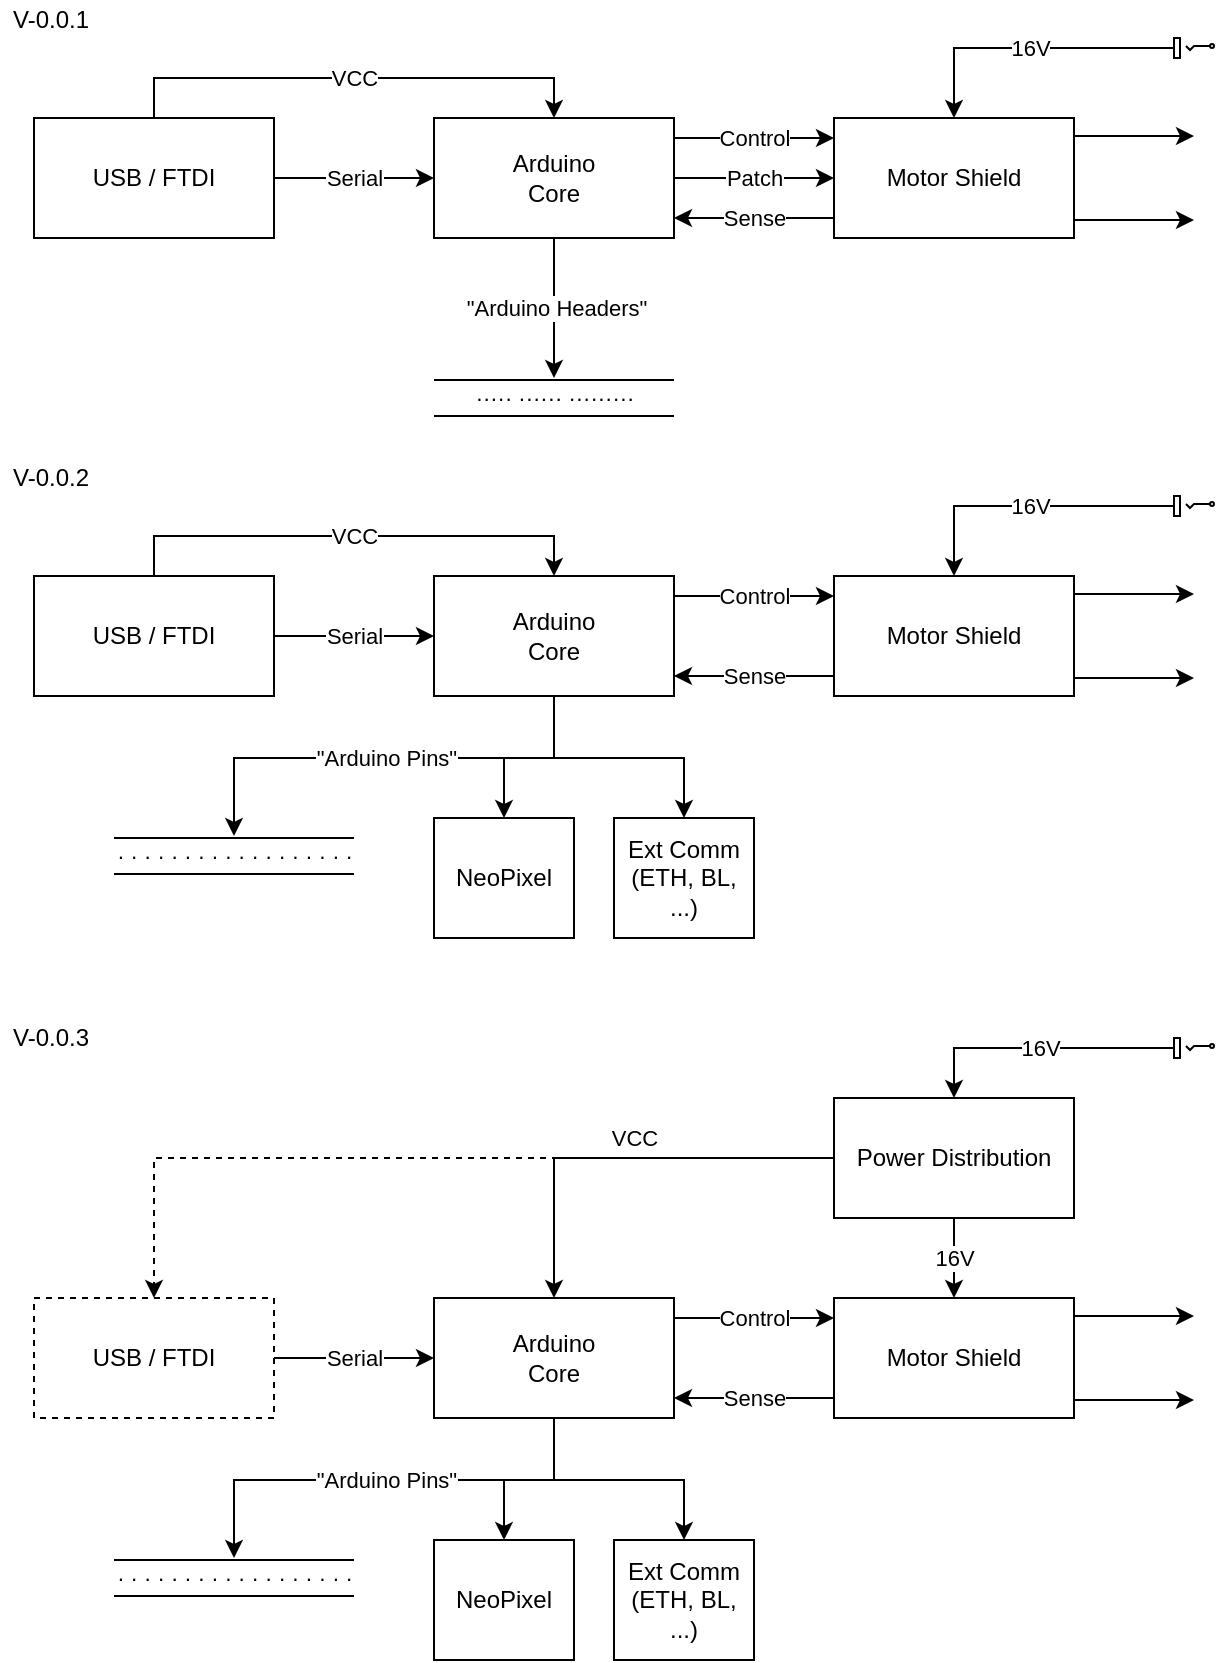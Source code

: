 <mxfile version="12.9.14" type="google"><diagram id="dH4R2vwNsgE4pY0xDJH8" name="Page-1"><mxGraphModel dx="231" dy="305" grid="1" gridSize="10" guides="1" tooltips="1" connect="1" arrows="1" fold="1" page="1" pageScale="1" pageWidth="827" pageHeight="1169" math="0" shadow="0"><root><mxCell id="0"/><mxCell id="1" parent="0"/><mxCell id="KCm0bXVr33YD4k3ZJ-7n-5" value="VCC" style="edgeStyle=orthogonalEdgeStyle;rounded=0;orthogonalLoop=1;jettySize=auto;html=1;entryX=0.5;entryY=0;entryDx=0;entryDy=0;" edge="1" parent="1" source="KCm0bXVr33YD4k3ZJ-7n-1" target="KCm0bXVr33YD4k3ZJ-7n-2"><mxGeometry relative="1" as="geometry"><Array as="points"><mxPoint x="100" y="60"/><mxPoint x="300" y="60"/></Array></mxGeometry></mxCell><mxCell id="KCm0bXVr33YD4k3ZJ-7n-6" value="Serial" style="edgeStyle=orthogonalEdgeStyle;rounded=0;orthogonalLoop=1;jettySize=auto;html=1;" edge="1" parent="1" source="KCm0bXVr33YD4k3ZJ-7n-1" target="KCm0bXVr33YD4k3ZJ-7n-2"><mxGeometry relative="1" as="geometry"/></mxCell><mxCell id="KCm0bXVr33YD4k3ZJ-7n-1" value="USB / FTDI" style="rounded=0;whiteSpace=wrap;html=1;" vertex="1" parent="1"><mxGeometry x="40" y="80" width="120" height="60" as="geometry"/></mxCell><mxCell id="KCm0bXVr33YD4k3ZJ-7n-7" value="Control" style="edgeStyle=orthogonalEdgeStyle;rounded=0;orthogonalLoop=1;jettySize=auto;html=1;" edge="1" parent="1" source="KCm0bXVr33YD4k3ZJ-7n-2" target="KCm0bXVr33YD4k3ZJ-7n-3"><mxGeometry relative="1" as="geometry"><Array as="points"><mxPoint x="400" y="90"/><mxPoint x="400" y="90"/></Array></mxGeometry></mxCell><mxCell id="KCm0bXVr33YD4k3ZJ-7n-16" value="&quot;Arduino Headers&quot;" style="edgeStyle=orthogonalEdgeStyle;rounded=0;orthogonalLoop=1;jettySize=auto;html=1;" edge="1" parent="1" source="KCm0bXVr33YD4k3ZJ-7n-2"><mxGeometry relative="1" as="geometry"><mxPoint x="300" y="210" as="targetPoint"/></mxGeometry></mxCell><mxCell id="KCm0bXVr33YD4k3ZJ-7n-18" value="Patch" style="edgeStyle=orthogonalEdgeStyle;rounded=0;orthogonalLoop=1;jettySize=auto;html=1;" edge="1" parent="1" source="KCm0bXVr33YD4k3ZJ-7n-2" target="KCm0bXVr33YD4k3ZJ-7n-3"><mxGeometry relative="1" as="geometry"/></mxCell><mxCell id="KCm0bXVr33YD4k3ZJ-7n-2" value="Arduino&lt;br&gt;Core" style="rounded=0;whiteSpace=wrap;html=1;" vertex="1" parent="1"><mxGeometry x="240" y="80" width="120" height="60" as="geometry"/></mxCell><mxCell id="KCm0bXVr33YD4k3ZJ-7n-8" value="Sense" style="edgeStyle=orthogonalEdgeStyle;rounded=0;orthogonalLoop=1;jettySize=auto;html=1;" edge="1" parent="1" source="KCm0bXVr33YD4k3ZJ-7n-3" target="KCm0bXVr33YD4k3ZJ-7n-2"><mxGeometry relative="1" as="geometry"><Array as="points"><mxPoint x="420" y="130"/><mxPoint x="420" y="130"/></Array></mxGeometry></mxCell><mxCell id="KCm0bXVr33YD4k3ZJ-7n-13" style="edgeStyle=orthogonalEdgeStyle;rounded=0;orthogonalLoop=1;jettySize=auto;html=1;" edge="1" parent="1" source="KCm0bXVr33YD4k3ZJ-7n-3" target="KCm0bXVr33YD4k3ZJ-7n-11"><mxGeometry relative="1" as="geometry"><Array as="points"><mxPoint x="580" y="89"/><mxPoint x="580" y="89"/></Array></mxGeometry></mxCell><mxCell id="KCm0bXVr33YD4k3ZJ-7n-14" style="edgeStyle=orthogonalEdgeStyle;rounded=0;orthogonalLoop=1;jettySize=auto;html=1;" edge="1" parent="1" source="KCm0bXVr33YD4k3ZJ-7n-3" target="KCm0bXVr33YD4k3ZJ-7n-12"><mxGeometry relative="1" as="geometry"><Array as="points"><mxPoint x="580" y="131"/><mxPoint x="580" y="131"/></Array></mxGeometry></mxCell><mxCell id="KCm0bXVr33YD4k3ZJ-7n-3" value="Motor Shield" style="rounded=0;whiteSpace=wrap;html=1;" vertex="1" parent="1"><mxGeometry x="440" y="80" width="120" height="60" as="geometry"/></mxCell><mxCell id="KCm0bXVr33YD4k3ZJ-7n-10" value="16V" style="edgeStyle=orthogonalEdgeStyle;rounded=0;orthogonalLoop=1;jettySize=auto;html=1;" edge="1" parent="1" source="KCm0bXVr33YD4k3ZJ-7n-9" target="KCm0bXVr33YD4k3ZJ-7n-3"><mxGeometry relative="1" as="geometry"/></mxCell><mxCell id="KCm0bXVr33YD4k3ZJ-7n-9" value="" style="pointerEvents=1;verticalLabelPosition=bottom;shadow=0;dashed=0;align=center;html=1;verticalAlign=top;shape=mxgraph.electrical.miscellaneous.2_conductor_jack" vertex="1" parent="1"><mxGeometry x="610" y="40" width="20" height="10" as="geometry"/></mxCell><mxCell id="KCm0bXVr33YD4k3ZJ-7n-11" value="" style="shape=image;html=1;verticalAlign=top;verticalLabelPosition=bottom;labelBackgroundColor=#ffffff;imageAspect=0;aspect=fixed;image=https://cdn4.iconfinder.com/data/icons/transportation-190/1000/traffic_train_front_transit_tram_transport_train_track-128.png" vertex="1" parent="1"><mxGeometry x="620" y="80" width="18" height="18" as="geometry"/></mxCell><mxCell id="KCm0bXVr33YD4k3ZJ-7n-12" value="" style="shape=image;html=1;verticalAlign=top;verticalLabelPosition=bottom;labelBackgroundColor=#ffffff;imageAspect=0;aspect=fixed;image=https://cdn4.iconfinder.com/data/icons/transportation-190/1000/traffic_train_front_transit_tram_transport_train_track-128.png" vertex="1" parent="1"><mxGeometry x="620" y="122" width="18" height="18" as="geometry"/></mxCell><mxCell id="KCm0bXVr33YD4k3ZJ-7n-15" value="····· ······ ·········" style="shape=link;html=1;width=18;" edge="1" parent="1"><mxGeometry width="50" height="50" relative="1" as="geometry"><mxPoint x="240" y="220" as="sourcePoint"/><mxPoint x="360" y="220" as="targetPoint"/></mxGeometry></mxCell><mxCell id="KCm0bXVr33YD4k3ZJ-7n-17" value="V-0.0.1" style="text;html=1;align=center;verticalAlign=middle;resizable=0;points=[];autosize=1;" vertex="1" parent="1"><mxGeometry x="23" y="21" width="50" height="20" as="geometry"/></mxCell><mxCell id="KCm0bXVr33YD4k3ZJ-7n-19" value="VCC" style="edgeStyle=orthogonalEdgeStyle;rounded=0;orthogonalLoop=1;jettySize=auto;html=1;entryX=0.5;entryY=0;entryDx=0;entryDy=0;" edge="1" parent="1" source="KCm0bXVr33YD4k3ZJ-7n-21" target="KCm0bXVr33YD4k3ZJ-7n-25"><mxGeometry relative="1" as="geometry"><Array as="points"><mxPoint x="100" y="289"/><mxPoint x="300" y="289"/></Array></mxGeometry></mxCell><mxCell id="KCm0bXVr33YD4k3ZJ-7n-20" value="Serial" style="edgeStyle=orthogonalEdgeStyle;rounded=0;orthogonalLoop=1;jettySize=auto;html=1;" edge="1" parent="1" source="KCm0bXVr33YD4k3ZJ-7n-21" target="KCm0bXVr33YD4k3ZJ-7n-25"><mxGeometry relative="1" as="geometry"/></mxCell><mxCell id="KCm0bXVr33YD4k3ZJ-7n-21" value="USB / FTDI" style="rounded=0;whiteSpace=wrap;html=1;" vertex="1" parent="1"><mxGeometry x="40" y="309" width="120" height="60" as="geometry"/></mxCell><mxCell id="KCm0bXVr33YD4k3ZJ-7n-22" value="Control" style="edgeStyle=orthogonalEdgeStyle;rounded=0;orthogonalLoop=1;jettySize=auto;html=1;" edge="1" parent="1" source="KCm0bXVr33YD4k3ZJ-7n-25" target="KCm0bXVr33YD4k3ZJ-7n-29"><mxGeometry relative="1" as="geometry"><Array as="points"><mxPoint x="400" y="319"/><mxPoint x="400" y="319"/></Array></mxGeometry></mxCell><mxCell id="KCm0bXVr33YD4k3ZJ-7n-23" value="&quot;Arduino Pins&quot;" style="edgeStyle=orthogonalEdgeStyle;rounded=0;orthogonalLoop=1;jettySize=auto;html=1;" edge="1" parent="1" source="KCm0bXVr33YD4k3ZJ-7n-25"><mxGeometry relative="1" as="geometry"><mxPoint x="140" y="439" as="targetPoint"/><Array as="points"><mxPoint x="300" y="400"/><mxPoint x="140" y="400"/></Array></mxGeometry></mxCell><mxCell id="KCm0bXVr33YD4k3ZJ-7n-38" style="edgeStyle=orthogonalEdgeStyle;rounded=0;orthogonalLoop=1;jettySize=auto;html=1;entryX=0.5;entryY=0;entryDx=0;entryDy=0;" edge="1" parent="1" source="KCm0bXVr33YD4k3ZJ-7n-25" target="KCm0bXVr33YD4k3ZJ-7n-37"><mxGeometry relative="1" as="geometry"><Array as="points"><mxPoint x="300" y="400"/><mxPoint x="365" y="400"/></Array></mxGeometry></mxCell><mxCell id="KCm0bXVr33YD4k3ZJ-7n-39" style="edgeStyle=orthogonalEdgeStyle;rounded=0;orthogonalLoop=1;jettySize=auto;html=1;" edge="1" parent="1" source="KCm0bXVr33YD4k3ZJ-7n-25" target="KCm0bXVr33YD4k3ZJ-7n-36"><mxGeometry relative="1" as="geometry"><Array as="points"><mxPoint x="300" y="400"/><mxPoint x="275" y="400"/></Array></mxGeometry></mxCell><mxCell id="KCm0bXVr33YD4k3ZJ-7n-25" value="Arduino&lt;br&gt;Core" style="rounded=0;whiteSpace=wrap;html=1;" vertex="1" parent="1"><mxGeometry x="240" y="309" width="120" height="60" as="geometry"/></mxCell><mxCell id="KCm0bXVr33YD4k3ZJ-7n-26" value="Sense" style="edgeStyle=orthogonalEdgeStyle;rounded=0;orthogonalLoop=1;jettySize=auto;html=1;" edge="1" parent="1" source="KCm0bXVr33YD4k3ZJ-7n-29" target="KCm0bXVr33YD4k3ZJ-7n-25"><mxGeometry relative="1" as="geometry"><Array as="points"><mxPoint x="420" y="359"/><mxPoint x="420" y="359"/></Array></mxGeometry></mxCell><mxCell id="KCm0bXVr33YD4k3ZJ-7n-27" style="edgeStyle=orthogonalEdgeStyle;rounded=0;orthogonalLoop=1;jettySize=auto;html=1;" edge="1" parent="1" source="KCm0bXVr33YD4k3ZJ-7n-29" target="KCm0bXVr33YD4k3ZJ-7n-32"><mxGeometry relative="1" as="geometry"><Array as="points"><mxPoint x="580" y="318"/><mxPoint x="580" y="318"/></Array></mxGeometry></mxCell><mxCell id="KCm0bXVr33YD4k3ZJ-7n-28" style="edgeStyle=orthogonalEdgeStyle;rounded=0;orthogonalLoop=1;jettySize=auto;html=1;" edge="1" parent="1" source="KCm0bXVr33YD4k3ZJ-7n-29" target="KCm0bXVr33YD4k3ZJ-7n-33"><mxGeometry relative="1" as="geometry"><Array as="points"><mxPoint x="580" y="360"/><mxPoint x="580" y="360"/></Array></mxGeometry></mxCell><mxCell id="KCm0bXVr33YD4k3ZJ-7n-29" value="Motor Shield" style="rounded=0;whiteSpace=wrap;html=1;" vertex="1" parent="1"><mxGeometry x="440" y="309" width="120" height="60" as="geometry"/></mxCell><mxCell id="KCm0bXVr33YD4k3ZJ-7n-30" value="16V" style="edgeStyle=orthogonalEdgeStyle;rounded=0;orthogonalLoop=1;jettySize=auto;html=1;" edge="1" parent="1" source="KCm0bXVr33YD4k3ZJ-7n-31" target="KCm0bXVr33YD4k3ZJ-7n-29"><mxGeometry relative="1" as="geometry"/></mxCell><mxCell id="KCm0bXVr33YD4k3ZJ-7n-31" value="" style="pointerEvents=1;verticalLabelPosition=bottom;shadow=0;dashed=0;align=center;html=1;verticalAlign=top;shape=mxgraph.electrical.miscellaneous.2_conductor_jack" vertex="1" parent="1"><mxGeometry x="610" y="269" width="20" height="10" as="geometry"/></mxCell><mxCell id="KCm0bXVr33YD4k3ZJ-7n-32" value="" style="shape=image;html=1;verticalAlign=top;verticalLabelPosition=bottom;labelBackgroundColor=#ffffff;imageAspect=0;aspect=fixed;image=https://cdn4.iconfinder.com/data/icons/transportation-190/1000/traffic_train_front_transit_tram_transport_train_track-128.png" vertex="1" parent="1"><mxGeometry x="620" y="309" width="18" height="18" as="geometry"/></mxCell><mxCell id="KCm0bXVr33YD4k3ZJ-7n-33" value="" style="shape=image;html=1;verticalAlign=top;verticalLabelPosition=bottom;labelBackgroundColor=#ffffff;imageAspect=0;aspect=fixed;image=https://cdn4.iconfinder.com/data/icons/transportation-190/1000/traffic_train_front_transit_tram_transport_train_track-128.png" vertex="1" parent="1"><mxGeometry x="620" y="351" width="18" height="18" as="geometry"/></mxCell><mxCell id="KCm0bXVr33YD4k3ZJ-7n-34" value="· · · · · · · · · · · · · · · · · ·" style="shape=link;html=1;width=18;" edge="1" parent="1"><mxGeometry width="50" height="50" relative="1" as="geometry"><mxPoint x="80" y="449" as="sourcePoint"/><mxPoint x="200" y="449" as="targetPoint"/></mxGeometry></mxCell><mxCell id="KCm0bXVr33YD4k3ZJ-7n-35" value="V-0.0.2" style="text;html=1;align=center;verticalAlign=middle;resizable=0;points=[];autosize=1;" vertex="1" parent="1"><mxGeometry x="23" y="250" width="50" height="20" as="geometry"/></mxCell><mxCell id="KCm0bXVr33YD4k3ZJ-7n-36" value="NeoPixel" style="rounded=0;whiteSpace=wrap;html=1;" vertex="1" parent="1"><mxGeometry x="240" y="430" width="70" height="60" as="geometry"/></mxCell><mxCell id="KCm0bXVr33YD4k3ZJ-7n-37" value="Ext Comm&lt;br&gt;(ETH, BL, ...)" style="rounded=0;whiteSpace=wrap;html=1;" vertex="1" parent="1"><mxGeometry x="330" y="430" width="70" height="60" as="geometry"/></mxCell><mxCell id="KCm0bXVr33YD4k3ZJ-7n-41" value="VCC" style="edgeStyle=orthogonalEdgeStyle;rounded=0;orthogonalLoop=1;jettySize=auto;html=1;entryX=0.5;entryY=0;entryDx=0;entryDy=0;exitX=0;exitY=0.5;exitDx=0;exitDy=0;" edge="1" parent="1" source="KCm0bXVr33YD4k3ZJ-7n-61" target="KCm0bXVr33YD4k3ZJ-7n-48"><mxGeometry x="-0.047" y="-10" relative="1" as="geometry"><Array as="points"><mxPoint x="300" y="600"/></Array><mxPoint as="offset"/></mxGeometry></mxCell><mxCell id="KCm0bXVr33YD4k3ZJ-7n-42" value="Serial" style="edgeStyle=orthogonalEdgeStyle;rounded=0;orthogonalLoop=1;jettySize=auto;html=1;" edge="1" parent="1" source="KCm0bXVr33YD4k3ZJ-7n-43" target="KCm0bXVr33YD4k3ZJ-7n-48"><mxGeometry relative="1" as="geometry"/></mxCell><mxCell id="KCm0bXVr33YD4k3ZJ-7n-43" value="USB / FTDI" style="rounded=0;whiteSpace=wrap;html=1;dashed=1;" vertex="1" parent="1"><mxGeometry x="40" y="670" width="120" height="60" as="geometry"/></mxCell><mxCell id="KCm0bXVr33YD4k3ZJ-7n-44" value="Control" style="edgeStyle=orthogonalEdgeStyle;rounded=0;orthogonalLoop=1;jettySize=auto;html=1;" edge="1" parent="1" source="KCm0bXVr33YD4k3ZJ-7n-48" target="KCm0bXVr33YD4k3ZJ-7n-52"><mxGeometry relative="1" as="geometry"><Array as="points"><mxPoint x="400" y="680"/><mxPoint x="400" y="680"/></Array></mxGeometry></mxCell><mxCell id="KCm0bXVr33YD4k3ZJ-7n-45" value="&quot;Arduino Pins&quot;" style="edgeStyle=orthogonalEdgeStyle;rounded=0;orthogonalLoop=1;jettySize=auto;html=1;" edge="1" parent="1" source="KCm0bXVr33YD4k3ZJ-7n-48"><mxGeometry relative="1" as="geometry"><mxPoint x="140" y="800" as="targetPoint"/><Array as="points"><mxPoint x="300" y="761"/><mxPoint x="140" y="761"/></Array></mxGeometry></mxCell><mxCell id="KCm0bXVr33YD4k3ZJ-7n-46" style="edgeStyle=orthogonalEdgeStyle;rounded=0;orthogonalLoop=1;jettySize=auto;html=1;entryX=0.5;entryY=0;entryDx=0;entryDy=0;" edge="1" parent="1" source="KCm0bXVr33YD4k3ZJ-7n-48" target="KCm0bXVr33YD4k3ZJ-7n-60"><mxGeometry relative="1" as="geometry"><Array as="points"><mxPoint x="300" y="761"/><mxPoint x="365" y="761"/></Array></mxGeometry></mxCell><mxCell id="KCm0bXVr33YD4k3ZJ-7n-47" style="edgeStyle=orthogonalEdgeStyle;rounded=0;orthogonalLoop=1;jettySize=auto;html=1;" edge="1" parent="1" source="KCm0bXVr33YD4k3ZJ-7n-48" target="KCm0bXVr33YD4k3ZJ-7n-59"><mxGeometry relative="1" as="geometry"><Array as="points"><mxPoint x="300" y="761"/><mxPoint x="275" y="761"/></Array></mxGeometry></mxCell><mxCell id="KCm0bXVr33YD4k3ZJ-7n-48" value="Arduino&lt;br&gt;Core" style="rounded=0;whiteSpace=wrap;html=1;" vertex="1" parent="1"><mxGeometry x="240" y="670" width="120" height="60" as="geometry"/></mxCell><mxCell id="KCm0bXVr33YD4k3ZJ-7n-49" value="Sense" style="edgeStyle=orthogonalEdgeStyle;rounded=0;orthogonalLoop=1;jettySize=auto;html=1;" edge="1" parent="1" target="KCm0bXVr33YD4k3ZJ-7n-48"><mxGeometry relative="1" as="geometry"><Array as="points"><mxPoint x="420" y="720"/><mxPoint x="420" y="720"/></Array><mxPoint x="440" y="720" as="sourcePoint"/></mxGeometry></mxCell><mxCell id="KCm0bXVr33YD4k3ZJ-7n-50" style="edgeStyle=orthogonalEdgeStyle;rounded=0;orthogonalLoop=1;jettySize=auto;html=1;" edge="1" parent="1" source="KCm0bXVr33YD4k3ZJ-7n-52" target="KCm0bXVr33YD4k3ZJ-7n-55"><mxGeometry relative="1" as="geometry"><Array as="points"><mxPoint x="580" y="679"/><mxPoint x="580" y="679"/></Array></mxGeometry></mxCell><mxCell id="KCm0bXVr33YD4k3ZJ-7n-51" style="edgeStyle=orthogonalEdgeStyle;rounded=0;orthogonalLoop=1;jettySize=auto;html=1;" edge="1" parent="1" source="KCm0bXVr33YD4k3ZJ-7n-52" target="KCm0bXVr33YD4k3ZJ-7n-56"><mxGeometry relative="1" as="geometry"><Array as="points"><mxPoint x="580" y="721"/><mxPoint x="580" y="721"/></Array></mxGeometry></mxCell><mxCell id="KCm0bXVr33YD4k3ZJ-7n-52" value="Motor Shield" style="rounded=0;whiteSpace=wrap;html=1;" vertex="1" parent="1"><mxGeometry x="440" y="670" width="120" height="60" as="geometry"/></mxCell><mxCell id="KCm0bXVr33YD4k3ZJ-7n-53" value="16V" style="edgeStyle=orthogonalEdgeStyle;rounded=0;orthogonalLoop=1;jettySize=auto;html=1;" edge="1" parent="1" source="KCm0bXVr33YD4k3ZJ-7n-61" target="KCm0bXVr33YD4k3ZJ-7n-52"><mxGeometry relative="1" as="geometry"/></mxCell><mxCell id="KCm0bXVr33YD4k3ZJ-7n-54" value="" style="pointerEvents=1;verticalLabelPosition=bottom;shadow=0;dashed=0;align=center;html=1;verticalAlign=top;shape=mxgraph.electrical.miscellaneous.2_conductor_jack" vertex="1" parent="1"><mxGeometry x="610" y="540" width="20" height="10" as="geometry"/></mxCell><mxCell id="KCm0bXVr33YD4k3ZJ-7n-55" value="" style="shape=image;html=1;verticalAlign=top;verticalLabelPosition=bottom;labelBackgroundColor=#ffffff;imageAspect=0;aspect=fixed;image=https://cdn4.iconfinder.com/data/icons/transportation-190/1000/traffic_train_front_transit_tram_transport_train_track-128.png" vertex="1" parent="1"><mxGeometry x="620" y="670" width="18" height="18" as="geometry"/></mxCell><mxCell id="KCm0bXVr33YD4k3ZJ-7n-56" value="" style="shape=image;html=1;verticalAlign=top;verticalLabelPosition=bottom;labelBackgroundColor=#ffffff;imageAspect=0;aspect=fixed;image=https://cdn4.iconfinder.com/data/icons/transportation-190/1000/traffic_train_front_transit_tram_transport_train_track-128.png" vertex="1" parent="1"><mxGeometry x="620" y="712" width="18" height="18" as="geometry"/></mxCell><mxCell id="KCm0bXVr33YD4k3ZJ-7n-57" value="· · · · · · · · · · · · · · · · · ·" style="shape=link;html=1;width=18;" edge="1" parent="1"><mxGeometry width="50" height="50" relative="1" as="geometry"><mxPoint x="80" y="810" as="sourcePoint"/><mxPoint x="200" y="810" as="targetPoint"/></mxGeometry></mxCell><mxCell id="KCm0bXVr33YD4k3ZJ-7n-58" value="V-0.0.3" style="text;html=1;align=center;verticalAlign=middle;resizable=0;points=[];autosize=1;" vertex="1" parent="1"><mxGeometry x="23" y="530" width="50" height="20" as="geometry"/></mxCell><mxCell id="KCm0bXVr33YD4k3ZJ-7n-59" value="NeoPixel" style="rounded=0;whiteSpace=wrap;html=1;" vertex="1" parent="1"><mxGeometry x="240" y="791" width="70" height="60" as="geometry"/></mxCell><mxCell id="KCm0bXVr33YD4k3ZJ-7n-60" value="Ext Comm&lt;br&gt;(ETH, BL, ...)" style="rounded=0;whiteSpace=wrap;html=1;" vertex="1" parent="1"><mxGeometry x="330" y="791" width="70" height="60" as="geometry"/></mxCell><mxCell id="KCm0bXVr33YD4k3ZJ-7n-63" style="edgeStyle=orthogonalEdgeStyle;rounded=0;orthogonalLoop=1;jettySize=auto;html=1;dashed=1;" edge="1" parent="1" source="KCm0bXVr33YD4k3ZJ-7n-61" target="KCm0bXVr33YD4k3ZJ-7n-43"><mxGeometry relative="1" as="geometry"/></mxCell><mxCell id="KCm0bXVr33YD4k3ZJ-7n-61" value="Power Distribution" style="rounded=0;whiteSpace=wrap;html=1;" vertex="1" parent="1"><mxGeometry x="440" y="570" width="120" height="60" as="geometry"/></mxCell><mxCell id="KCm0bXVr33YD4k3ZJ-7n-62" value="16V" style="edgeStyle=orthogonalEdgeStyle;rounded=0;orthogonalLoop=1;jettySize=auto;html=1;" edge="1" parent="1" source="KCm0bXVr33YD4k3ZJ-7n-54" target="KCm0bXVr33YD4k3ZJ-7n-61"><mxGeometry relative="1" as="geometry"><mxPoint x="610" y="554.059" as="sourcePoint"/><mxPoint x="500" y="670" as="targetPoint"/><Array as="points"><mxPoint x="500" y="545"/></Array></mxGeometry></mxCell></root></mxGraphModel></diagram></mxfile>